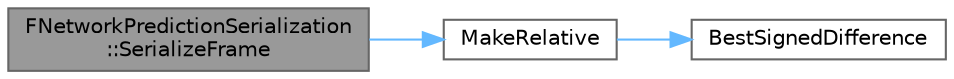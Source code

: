 digraph "FNetworkPredictionSerialization::SerializeFrame"
{
 // INTERACTIVE_SVG=YES
 // LATEX_PDF_SIZE
  bgcolor="transparent";
  edge [fontname=Helvetica,fontsize=10,labelfontname=Helvetica,labelfontsize=10];
  node [fontname=Helvetica,fontsize=10,shape=box,height=0.2,width=0.4];
  rankdir="LR";
  Node1 [id="Node000001",label="FNetworkPredictionSerialization\l::SerializeFrame",height=0.2,width=0.4,color="gray40", fillcolor="grey60", style="filled", fontcolor="black",tooltip=" "];
  Node1 -> Node2 [id="edge1_Node000001_Node000002",color="steelblue1",style="solid",tooltip=" "];
  Node2 [id="Node000002",label="MakeRelative",height=0.2,width=0.4,color="grey40", fillcolor="white", style="filled",URL="$dc/ddb/UnrealNetwork_8h.html#aa39e494dd371f3271c2b155b3eee2203",tooltip=" "];
  Node2 -> Node3 [id="edge2_Node000002_Node000003",color="steelblue1",style="solid",tooltip=" "];
  Node3 [id="Node000003",label="BestSignedDifference",height=0.2,width=0.4,color="grey40", fillcolor="white", style="filled",URL="$dc/ddb/UnrealNetwork_8h.html#a3ed539519b5f264d98c6628770024c8c",tooltip=" "];
}

